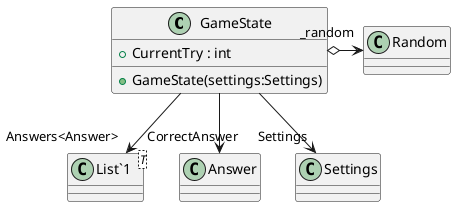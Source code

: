 @startuml
class GameState {
    + CurrentTry : int
    + GameState(settings:Settings)
}
class "List`1"<T> {
}
GameState --> "CorrectAnswer" Answer
GameState --> "Answers<Answer>" "List`1"
GameState --> "Settings" Settings
GameState o-> "_random" Random
@enduml
